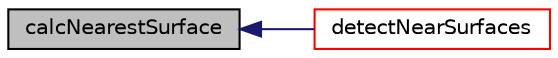digraph "calcNearestSurface"
{
  bgcolor="transparent";
  edge [fontname="Helvetica",fontsize="10",labelfontname="Helvetica",labelfontsize="10"];
  node [fontname="Helvetica",fontsize="10",shape=record];
  rankdir="LR";
  Node1 [label="calcNearestSurface",height=0.2,width=0.4,color="black", fillcolor="grey75", style="filled", fontcolor="black"];
  Node1 -> Node2 [dir="back",color="midnightblue",fontsize="10",style="solid",fontname="Helvetica"];
  Node2 [label="detectNearSurfaces",height=0.2,width=0.4,color="red",URL="$a02427.html#a1f0aa6841e7a037db0a22342f828e761",tooltip="Per patch point override displacement if in gap situation. "];
}
